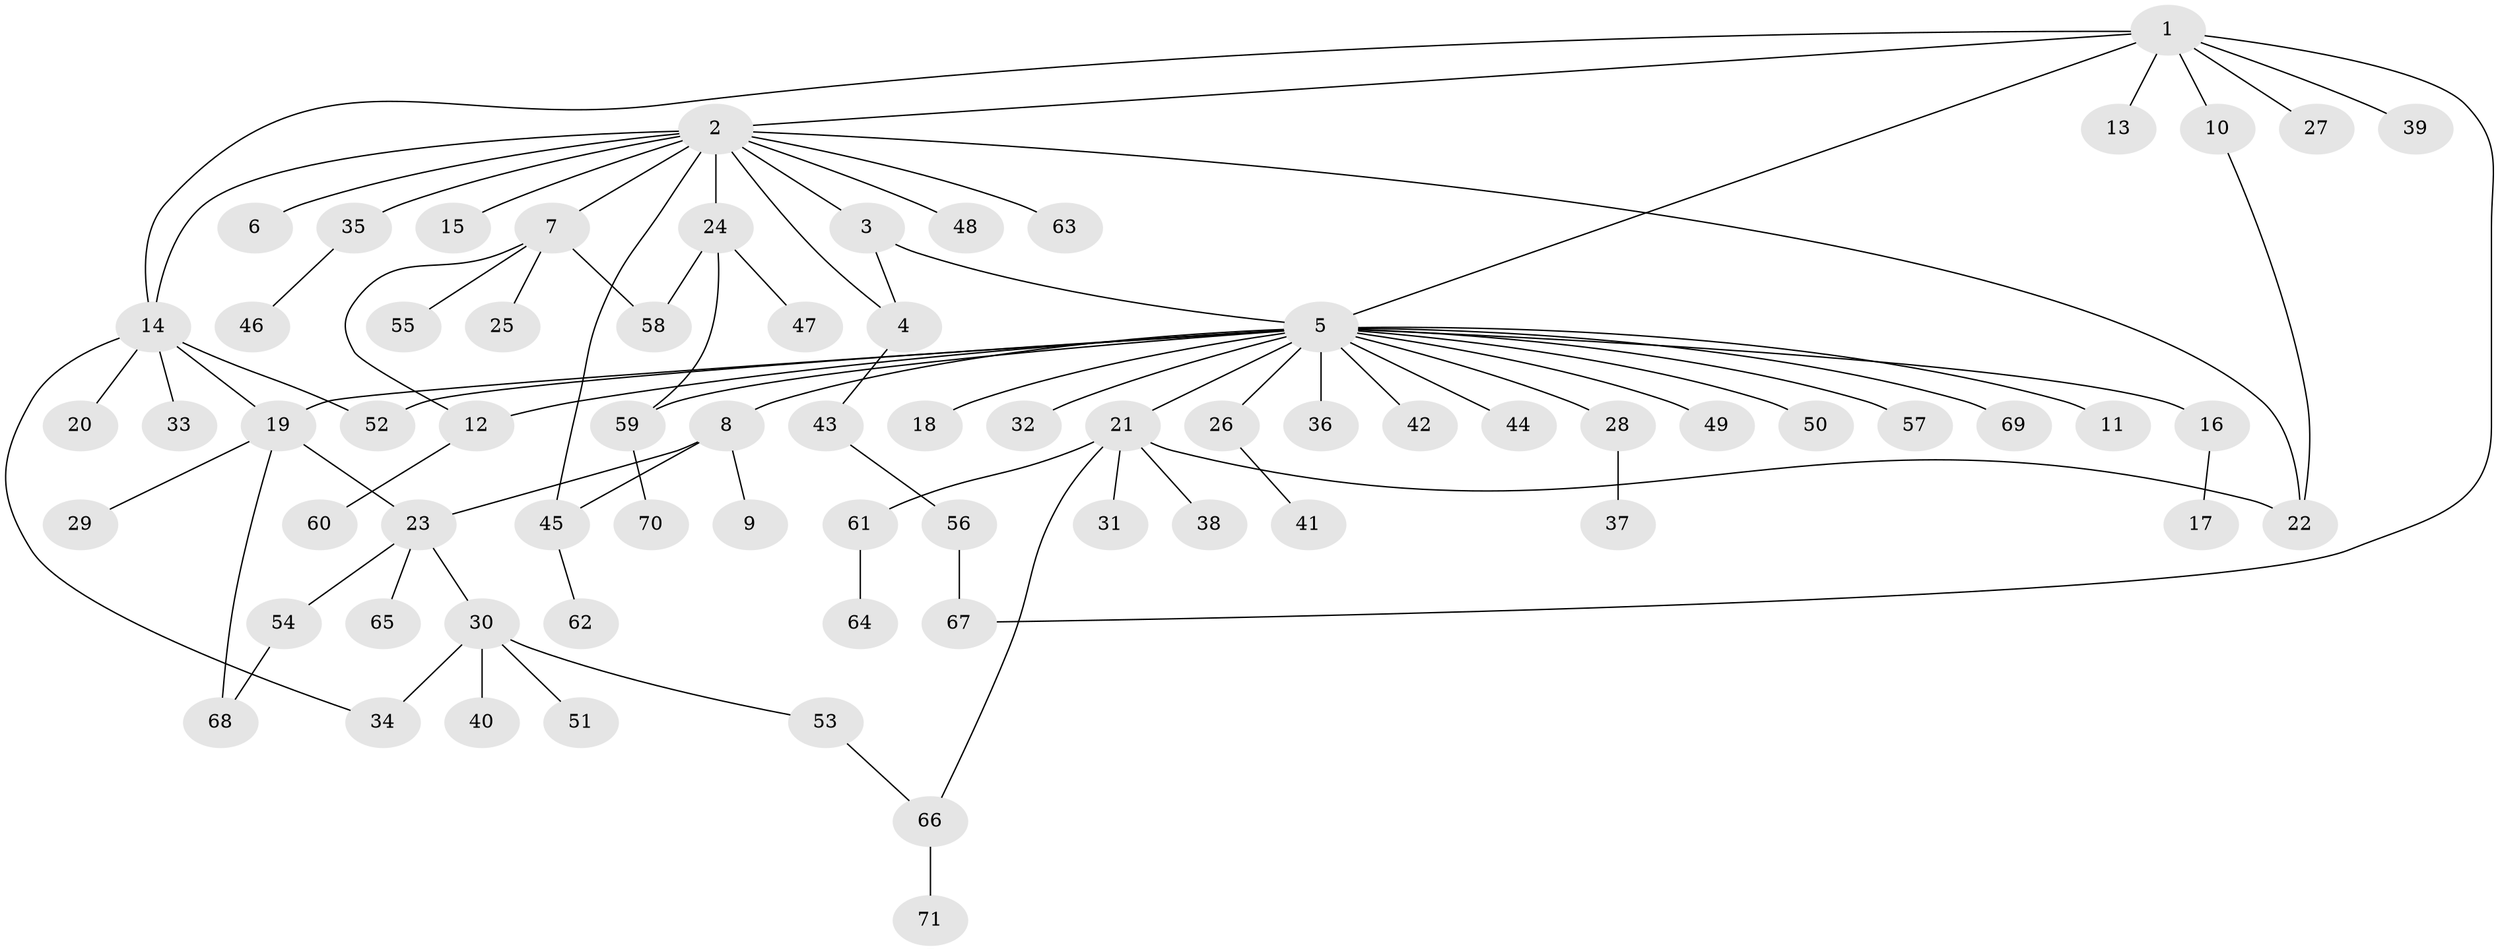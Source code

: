 // Generated by graph-tools (version 1.1) at 2025/26/03/09/25 03:26:04]
// undirected, 71 vertices, 86 edges
graph export_dot {
graph [start="1"]
  node [color=gray90,style=filled];
  1;
  2;
  3;
  4;
  5;
  6;
  7;
  8;
  9;
  10;
  11;
  12;
  13;
  14;
  15;
  16;
  17;
  18;
  19;
  20;
  21;
  22;
  23;
  24;
  25;
  26;
  27;
  28;
  29;
  30;
  31;
  32;
  33;
  34;
  35;
  36;
  37;
  38;
  39;
  40;
  41;
  42;
  43;
  44;
  45;
  46;
  47;
  48;
  49;
  50;
  51;
  52;
  53;
  54;
  55;
  56;
  57;
  58;
  59;
  60;
  61;
  62;
  63;
  64;
  65;
  66;
  67;
  68;
  69;
  70;
  71;
  1 -- 2;
  1 -- 5;
  1 -- 10;
  1 -- 13;
  1 -- 14;
  1 -- 27;
  1 -- 39;
  1 -- 67;
  2 -- 3;
  2 -- 4;
  2 -- 6;
  2 -- 7;
  2 -- 14;
  2 -- 15;
  2 -- 22;
  2 -- 24;
  2 -- 35;
  2 -- 45;
  2 -- 48;
  2 -- 63;
  3 -- 4;
  3 -- 5;
  4 -- 43;
  5 -- 8;
  5 -- 11;
  5 -- 12;
  5 -- 16;
  5 -- 18;
  5 -- 19;
  5 -- 21;
  5 -- 26;
  5 -- 28;
  5 -- 32;
  5 -- 36;
  5 -- 42;
  5 -- 44;
  5 -- 49;
  5 -- 50;
  5 -- 52;
  5 -- 57;
  5 -- 59;
  5 -- 69;
  7 -- 12;
  7 -- 25;
  7 -- 55;
  7 -- 58;
  8 -- 9;
  8 -- 23;
  8 -- 45;
  10 -- 22;
  12 -- 60;
  14 -- 19;
  14 -- 20;
  14 -- 33;
  14 -- 34;
  14 -- 52;
  16 -- 17;
  19 -- 23;
  19 -- 29;
  19 -- 68;
  21 -- 22;
  21 -- 31;
  21 -- 38;
  21 -- 61;
  21 -- 66;
  23 -- 30;
  23 -- 54;
  23 -- 65;
  24 -- 47;
  24 -- 58;
  24 -- 59;
  26 -- 41;
  28 -- 37;
  30 -- 34;
  30 -- 40;
  30 -- 51;
  30 -- 53;
  35 -- 46;
  43 -- 56;
  45 -- 62;
  53 -- 66;
  54 -- 68;
  56 -- 67;
  59 -- 70;
  61 -- 64;
  66 -- 71;
}
